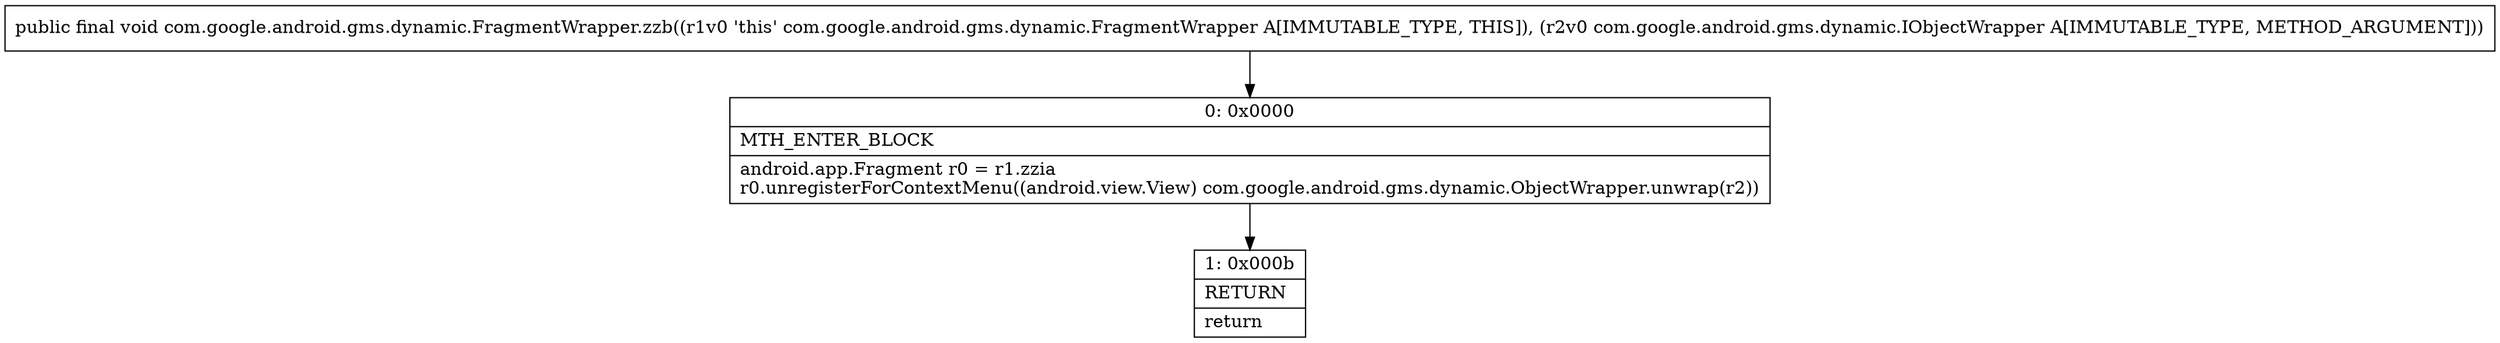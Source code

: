 digraph "CFG forcom.google.android.gms.dynamic.FragmentWrapper.zzb(Lcom\/google\/android\/gms\/dynamic\/IObjectWrapper;)V" {
Node_0 [shape=record,label="{0\:\ 0x0000|MTH_ENTER_BLOCK\l|android.app.Fragment r0 = r1.zzia\lr0.unregisterForContextMenu((android.view.View) com.google.android.gms.dynamic.ObjectWrapper.unwrap(r2))\l}"];
Node_1 [shape=record,label="{1\:\ 0x000b|RETURN\l|return\l}"];
MethodNode[shape=record,label="{public final void com.google.android.gms.dynamic.FragmentWrapper.zzb((r1v0 'this' com.google.android.gms.dynamic.FragmentWrapper A[IMMUTABLE_TYPE, THIS]), (r2v0 com.google.android.gms.dynamic.IObjectWrapper A[IMMUTABLE_TYPE, METHOD_ARGUMENT])) }"];
MethodNode -> Node_0;
Node_0 -> Node_1;
}

